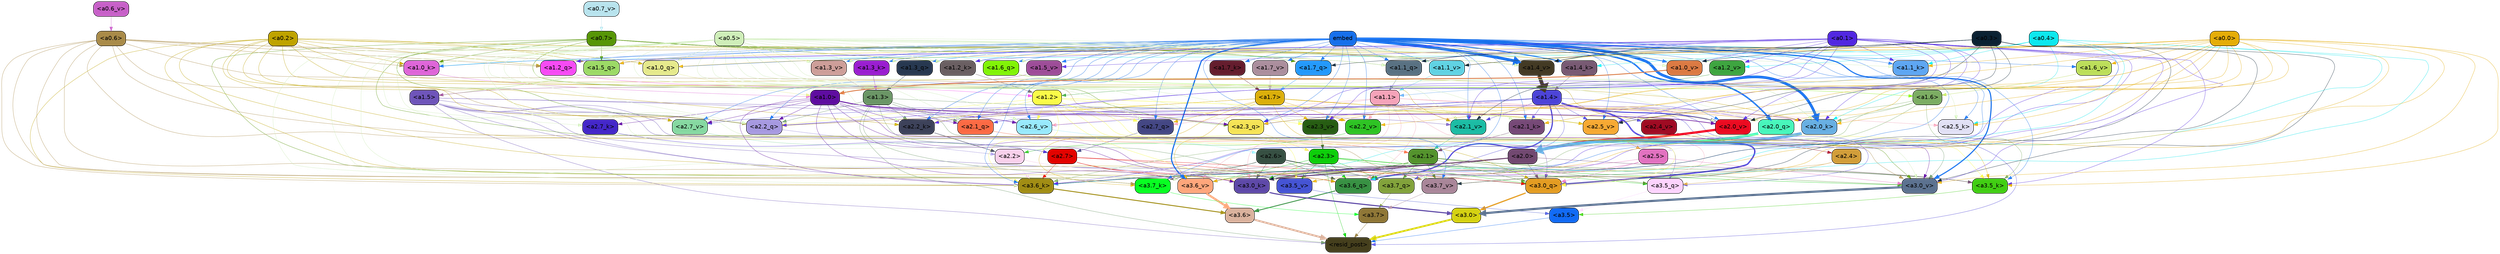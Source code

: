 strict digraph "" {
	graph [bgcolor=transparent,
		layout=dot,
		overlap=false,
		splines=true
	];
	"<a3.7>"	[color=black,
		fillcolor="#8f7737",
		fontname=Helvetica,
		shape=box,
		style="filled, rounded"];
	"<resid_post>"	[color=black,
		fillcolor="#453f1d",
		fontname=Helvetica,
		shape=box,
		style="filled, rounded"];
	"<a3.7>" -> "<resid_post>"	[color="#8f7737",
		penwidth=0.6239100098609924];
	"<a3.6>"	[color=black,
		fillcolor="#dab29d",
		fontname=Helvetica,
		shape=box,
		style="filled, rounded"];
	"<a3.6>" -> "<resid_post>"	[color="#dab29d",
		penwidth=4.569062113761902];
	"<a3.5>"	[color=black,
		fillcolor="#126bf6",
		fontname=Helvetica,
		shape=box,
		style="filled, rounded"];
	"<a3.5>" -> "<resid_post>"	[color="#126bf6",
		penwidth=0.6];
	"<a3.0>"	[color=black,
		fillcolor="#d5d212",
		fontname=Helvetica,
		shape=box,
		style="filled, rounded"];
	"<a3.0>" -> "<resid_post>"	[color="#d5d212",
		penwidth=4.283544182777405];
	"<a2.3>"	[color=black,
		fillcolor="#0ece0b",
		fontname=Helvetica,
		shape=box,
		style="filled, rounded"];
	"<a2.3>" -> "<resid_post>"	[color="#0ece0b",
		penwidth=0.6];
	"<a3.7_q>"	[color=black,
		fillcolor="#82a23b",
		fontname=Helvetica,
		shape=box,
		style="filled, rounded"];
	"<a2.3>" -> "<a3.7_q>"	[color="#0ece0b",
		penwidth=0.6];
	"<a3.6_q>"	[color=black,
		fillcolor="#389143",
		fontname=Helvetica,
		shape=box,
		style="filled, rounded"];
	"<a2.3>" -> "<a3.6_q>"	[color="#0ece0b",
		penwidth=0.6];
	"<a3.5_q>"	[color=black,
		fillcolor="#fcd3fd",
		fontname=Helvetica,
		shape=box,
		style="filled, rounded"];
	"<a2.3>" -> "<a3.5_q>"	[color="#0ece0b",
		penwidth=0.6];
	"<a3.0_q>"	[color=black,
		fillcolor="#e39c22",
		fontname=Helvetica,
		shape=box,
		style="filled, rounded"];
	"<a2.3>" -> "<a3.0_q>"	[color="#0ece0b",
		penwidth=0.6];
	"<a3.0_k>"	[color=black,
		fillcolor="#5e49a8",
		fontname=Helvetica,
		shape=box,
		style="filled, rounded"];
	"<a2.3>" -> "<a3.0_k>"	[color="#0ece0b",
		penwidth=0.6];
	"<a3.6_v>"	[color=black,
		fillcolor="#fea67b",
		fontname=Helvetica,
		shape=box,
		style="filled, rounded"];
	"<a2.3>" -> "<a3.6_v>"	[color="#0ece0b",
		penwidth=0.6];
	"<a3.5_v>"	[color=black,
		fillcolor="#4554d4",
		fontname=Helvetica,
		shape=box,
		style="filled, rounded"];
	"<a2.3>" -> "<a3.5_v>"	[color="#0ece0b",
		penwidth=0.6];
	"<a3.0_v>"	[color=black,
		fillcolor="#5c7290",
		fontname=Helvetica,
		shape=box,
		style="filled, rounded"];
	"<a2.3>" -> "<a3.0_v>"	[color="#0ece0b",
		penwidth=0.6];
	"<a1.5>"	[color=black,
		fillcolor="#6f55ba",
		fontname=Helvetica,
		shape=box,
		style="filled, rounded"];
	"<a1.5>" -> "<resid_post>"	[color="#6f55ba",
		penwidth=0.6];
	"<a1.5>" -> "<a3.6_q>"	[color="#6f55ba",
		penwidth=0.6];
	"<a1.5>" -> "<a3.5_q>"	[color="#6f55ba",
		penwidth=0.6];
	"<a1.5>" -> "<a3.0_q>"	[color="#6f55ba",
		penwidth=0.6];
	"<a3.6_k>"	[color=black,
		fillcolor="#a18d14",
		fontname=Helvetica,
		shape=box,
		style="filled, rounded"];
	"<a1.5>" -> "<a3.6_k>"	[color="#6f55ba",
		penwidth=0.6];
	"<a1.5>" -> "<a3.0_k>"	[color="#6f55ba",
		penwidth=0.6];
	"<a2.2_q>"	[color=black,
		fillcolor="#a699e0",
		fontname=Helvetica,
		shape=box,
		style="filled, rounded"];
	"<a1.5>" -> "<a2.2_q>"	[color="#6f55ba",
		penwidth=0.6];
	"<a2.7_v>"	[color=black,
		fillcolor="#86d8a1",
		fontname=Helvetica,
		shape=box,
		style="filled, rounded"];
	"<a1.5>" -> "<a2.7_v>"	[color="#6f55ba",
		penwidth=0.6];
	"<a2.6_v>"	[color=black,
		fillcolor="#98e9fc",
		fontname=Helvetica,
		shape=box,
		style="filled, rounded"];
	"<a1.5>" -> "<a2.6_v>"	[color="#6f55ba",
		penwidth=0.6];
	"<a2.1_v>"	[color=black,
		fillcolor="#1cbca4",
		fontname=Helvetica,
		shape=box,
		style="filled, rounded"];
	"<a1.5>" -> "<a2.1_v>"	[color="#6f55ba",
		penwidth=0.6];
	"<a1.4>"	[color=black,
		fillcolor="#4d44d8",
		fontname=Helvetica,
		shape=box,
		style="filled, rounded"];
	"<a1.4>" -> "<resid_post>"	[color="#4d44d8",
		penwidth=0.6];
	"<a1.4>" -> "<a3.7_q>"	[color="#4d44d8",
		penwidth=0.6];
	"<a1.4>" -> "<a3.6_q>"	[color="#4d44d8",
		penwidth=2.7536282539367676];
	"<a1.4>" -> "<a3.5_q>"	[color="#4d44d8",
		penwidth=0.6];
	"<a1.4>" -> "<a3.0_q>"	[color="#4d44d8",
		penwidth=3.3369133472442627];
	"<a2.3_q>"	[color=black,
		fillcolor="#f5e356",
		fontname=Helvetica,
		shape=box,
		style="filled, rounded"];
	"<a1.4>" -> "<a2.3_q>"	[color="#4d44d8",
		penwidth=0.6];
	"<a1.4>" -> "<a2.2_q>"	[color="#4d44d8",
		penwidth=0.6];
	"<a2.1_q>"	[color=black,
		fillcolor="#fb6a44",
		fontname=Helvetica,
		shape=box,
		style="filled, rounded"];
	"<a1.4>" -> "<a2.1_q>"	[color="#4d44d8",
		penwidth=0.6];
	"<a2.0_q>"	[color=black,
		fillcolor="#48f6bb",
		fontname=Helvetica,
		shape=box,
		style="filled, rounded"];
	"<a1.4>" -> "<a2.0_q>"	[color="#4d44d8",
		penwidth=0.6];
	"<a2.1_k>"	[color=black,
		fillcolor="#764977",
		fontname=Helvetica,
		shape=box,
		style="filled, rounded"];
	"<a1.4>" -> "<a2.1_k>"	[color="#4d44d8",
		penwidth=0.6];
	"<a1.4>" -> "<a2.7_v>"	[color="#4d44d8",
		penwidth=0.6];
	"<a1.4>" -> "<a2.6_v>"	[color="#4d44d8",
		penwidth=0.6];
	"<a2.5_v>"	[color=black,
		fillcolor="#f6a933",
		fontname=Helvetica,
		shape=box,
		style="filled, rounded"];
	"<a1.4>" -> "<a2.5_v>"	[color="#4d44d8",
		penwidth=0.6];
	"<a2.4_v>"	[color=black,
		fillcolor="#9f0b23",
		fontname=Helvetica,
		shape=box,
		style="filled, rounded"];
	"<a1.4>" -> "<a2.4_v>"	[color="#4d44d8",
		penwidth=0.6];
	"<a1.4>" -> "<a2.1_v>"	[color="#4d44d8",
		penwidth=0.6];
	"<a2.0_v>"	[color=black,
		fillcolor="#eb0b21",
		fontname=Helvetica,
		shape=box,
		style="filled, rounded"];
	"<a1.4>" -> "<a2.0_v>"	[color="#4d44d8",
		penwidth=2.2818827629089355];
	"<a1.3>"	[color=black,
		fillcolor="#6b9666",
		fontname=Helvetica,
		shape=box,
		style="filled, rounded"];
	"<a1.3>" -> "<resid_post>"	[color="#6b9666",
		penwidth=0.6];
	"<a1.3>" -> "<a3.6_v>"	[color="#6b9666",
		penwidth=0.6];
	"<a1.3>" -> "<a3.5_v>"	[color="#6b9666",
		penwidth=0.6];
	"<a1.3>" -> "<a3.0_v>"	[color="#6b9666",
		penwidth=0.6];
	"<a1.3>" -> "<a2.2_q>"	[color="#6b9666",
		penwidth=0.6];
	"<a1.3>" -> "<a2.1_q>"	[color="#6b9666",
		penwidth=0.6];
	"<a2.2_k>"	[color=black,
		fillcolor="#3d425a",
		fontname=Helvetica,
		shape=box,
		style="filled, rounded"];
	"<a1.3>" -> "<a2.2_k>"	[color="#6b9666",
		penwidth=0.6];
	"<a1.3>" -> "<a2.5_v>"	[color="#6b9666",
		penwidth=0.6];
	"<a3.7_q>" -> "<a3.7>"	[color="#82a23b",
		penwidth=0.6];
	"<a3.6_q>" -> "<a3.6>"	[color="#389143",
		penwidth=2.0344843566417694];
	"<a3.5_q>" -> "<a3.5>"	[color="#fcd3fd",
		penwidth=0.6];
	"<a3.0_q>" -> "<a3.0>"	[color="#e39c22",
		penwidth=2.863015294075012];
	"<a3.7_k>"	[color=black,
		fillcolor="#08fe22",
		fontname=Helvetica,
		shape=box,
		style="filled, rounded"];
	"<a3.7_k>" -> "<a3.7>"	[color="#08fe22",
		penwidth=0.6];
	"<a3.6_k>" -> "<a3.6>"	[color="#a18d14",
		penwidth=2.1770318150520325];
	"<a3.5_k>"	[color=black,
		fillcolor="#41ce13",
		fontname=Helvetica,
		shape=box,
		style="filled, rounded"];
	"<a3.5_k>" -> "<a3.5>"	[color="#41ce13",
		penwidth=0.6];
	"<a3.0_k>" -> "<a3.0>"	[color="#5e49a8",
		penwidth=2.6323853135108948];
	"<a3.7_v>"	[color=black,
		fillcolor="#a98699",
		fontname=Helvetica,
		shape=box,
		style="filled, rounded"];
	"<a3.7_v>" -> "<a3.7>"	[color="#a98699",
		penwidth=0.6];
	"<a3.6_v>" -> "<a3.6>"	[color="#fea67b",
		penwidth=4.972373723983765];
	"<a3.5_v>" -> "<a3.5>"	[color="#4554d4",
		penwidth=0.6];
	"<a3.0_v>" -> "<a3.0>"	[color="#5c7290",
		penwidth=5.1638524532318115];
	"<a2.6>"	[color=black,
		fillcolor="#375043",
		fontname=Helvetica,
		shape=box,
		style="filled, rounded"];
	"<a2.6>" -> "<a3.7_q>"	[color="#375043",
		penwidth=0.6];
	"<a2.6>" -> "<a3.6_q>"	[color="#375043",
		penwidth=0.6];
	"<a2.6>" -> "<a3.0_q>"	[color="#375043",
		penwidth=0.6];
	"<a2.6>" -> "<a3.7_k>"	[color="#375043",
		penwidth=0.6];
	"<a2.6>" -> "<a3.6_k>"	[color="#375043",
		penwidth=0.6];
	"<a2.6>" -> "<a3.5_k>"	[color="#375043",
		penwidth=0.6];
	"<a2.6>" -> "<a3.0_k>"	[color="#375043",
		penwidth=0.6];
	"<a2.1>"	[color=black,
		fillcolor="#54932d",
		fontname=Helvetica,
		shape=box,
		style="filled, rounded"];
	"<a2.1>" -> "<a3.7_q>"	[color="#54932d",
		penwidth=0.6];
	"<a2.1>" -> "<a3.6_q>"	[color="#54932d",
		penwidth=0.6];
	"<a2.1>" -> "<a3.5_q>"	[color="#54932d",
		penwidth=0.6];
	"<a2.1>" -> "<a3.0_q>"	[color="#54932d",
		penwidth=0.6];
	"<a2.1>" -> "<a3.7_k>"	[color="#54932d",
		penwidth=0.6];
	"<a2.1>" -> "<a3.6_k>"	[color="#54932d",
		penwidth=0.6];
	"<a2.1>" -> "<a3.5_k>"	[color="#54932d",
		penwidth=0.6];
	"<a2.1>" -> "<a3.0_k>"	[color="#54932d",
		penwidth=0.6];
	"<a2.1>" -> "<a3.7_v>"	[color="#54932d",
		penwidth=0.6];
	"<a2.1>" -> "<a3.6_v>"	[color="#54932d",
		penwidth=0.6];
	"<a2.1>" -> "<a3.0_v>"	[color="#54932d",
		penwidth=0.6];
	"<a2.7>"	[color=black,
		fillcolor="#e30300",
		fontname=Helvetica,
		shape=box,
		style="filled, rounded"];
	"<a2.7>" -> "<a3.6_q>"	[color="#e30300",
		penwidth=0.6];
	"<a2.7>" -> "<a3.0_q>"	[color="#e30300",
		penwidth=0.6];
	"<a2.7>" -> "<a3.6_k>"	[color="#e30300",
		penwidth=0.6];
	"<a2.7>" -> "<a3.0_k>"	[color="#e30300",
		penwidth=0.6];
	"<a2.7>" -> "<a3.6_v>"	[color="#e30300",
		penwidth=0.6];
	"<a2.5>"	[color=black,
		fillcolor="#e272c0",
		fontname=Helvetica,
		shape=box,
		style="filled, rounded"];
	"<a2.5>" -> "<a3.6_q>"	[color="#e272c0",
		penwidth=0.6];
	"<a2.5>" -> "<a3.0_q>"	[color="#e272c0",
		penwidth=0.6];
	"<a2.5>" -> "<a3.0_k>"	[color="#e272c0",
		penwidth=0.6];
	"<a2.5>" -> "<a3.6_v>"	[color="#e272c0",
		penwidth=0.6];
	"<a2.5>" -> "<a3.0_v>"	[color="#e272c0",
		penwidth=0.6];
	"<a2.0>"	[color=black,
		fillcolor="#724971",
		fontname=Helvetica,
		shape=box,
		style="filled, rounded"];
	"<a2.0>" -> "<a3.6_q>"	[color="#724971",
		penwidth=0.6];
	"<a2.0>" -> "<a3.0_q>"	[color="#724971",
		penwidth=0.6];
	"<a2.0>" -> "<a3.7_k>"	[color="#724971",
		penwidth=0.6];
	"<a2.0>" -> "<a3.6_k>"	[color="#724971",
		penwidth=1.7047871947288513];
	"<a2.0>" -> "<a3.5_k>"	[color="#724971",
		penwidth=0.6];
	"<a2.0>" -> "<a3.0_k>"	[color="#724971",
		penwidth=2.239806979894638];
	"<a1.1>"	[color=black,
		fillcolor="#f5a3b9",
		fontname=Helvetica,
		shape=box,
		style="filled, rounded"];
	"<a1.1>" -> "<a3.6_q>"	[color="#f5a3b9",
		penwidth=0.6];
	"<a1.1>" -> "<a3.0_q>"	[color="#f5a3b9",
		penwidth=0.6];
	"<a1.1>" -> "<a3.0_k>"	[color="#f5a3b9",
		penwidth=0.6];
	"<a1.1>" -> "<a3.6_v>"	[color="#f5a3b9",
		penwidth=0.6];
	"<a2.7_q>"	[color=black,
		fillcolor="#444784",
		fontname=Helvetica,
		shape=box,
		style="filled, rounded"];
	"<a1.1>" -> "<a2.7_q>"	[color="#f5a3b9",
		penwidth=0.6];
	"<a2.5_k>"	[color=black,
		fillcolor="#e1e0f5",
		fontname=Helvetica,
		shape=box,
		style="filled, rounded"];
	"<a1.1>" -> "<a2.5_k>"	[color="#f5a3b9",
		penwidth=0.6];
	"<a2.0_k>"	[color=black,
		fillcolor="#68afe2",
		fontname=Helvetica,
		shape=box,
		style="filled, rounded"];
	"<a1.1>" -> "<a2.0_k>"	[color="#f5a3b9",
		penwidth=0.6];
	"<a1.1>" -> "<a2.6_v>"	[color="#f5a3b9",
		penwidth=0.6];
	"<a2.2_v>"	[color=black,
		fillcolor="#2ec324",
		fontname=Helvetica,
		shape=box,
		style="filled, rounded"];
	"<a1.1>" -> "<a2.2_v>"	[color="#f5a3b9",
		penwidth=0.6];
	"<a1.1>" -> "<a2.1_v>"	[color="#f5a3b9",
		penwidth=0.6];
	"<a1.1>" -> "<a2.0_v>"	[color="#f5a3b9",
		penwidth=0.6];
	"<a0.4>"	[color=black,
		fillcolor="#0de8ee",
		fontname=Helvetica,
		shape=box,
		style="filled, rounded"];
	"<a0.4>" -> "<a3.6_q>"	[color="#0de8ee",
		penwidth=0.6];
	"<a0.4>" -> "<a3.0_q>"	[color="#0de8ee",
		penwidth=0.6];
	"<a0.4>" -> "<a3.6_k>"	[color="#0de8ee",
		penwidth=0.6];
	"<a0.4>" -> "<a2.5_k>"	[color="#0de8ee",
		penwidth=0.6];
	"<a0.4>" -> "<a2.0_k>"	[color="#0de8ee",
		penwidth=0.6];
	"<a1.4_k>"	[color=black,
		fillcolor="#785a73",
		fontname=Helvetica,
		shape=box,
		style="filled, rounded"];
	"<a0.4>" -> "<a1.4_k>"	[color="#0de8ee",
		penwidth=0.6];
	"<a1.1_k>"	[color=black,
		fillcolor="#5ea6f2",
		fontname=Helvetica,
		shape=box,
		style="filled, rounded"];
	"<a0.4>" -> "<a1.1_k>"	[color="#0de8ee",
		penwidth=0.6];
	"<a1.0_k>"	[color=black,
		fillcolor="#de65d8",
		fontname=Helvetica,
		shape=box,
		style="filled, rounded"];
	"<a0.4>" -> "<a1.0_k>"	[color="#0de8ee",
		penwidth=0.6];
	"<a1.4_v>"	[color=black,
		fillcolor="#433a24",
		fontname=Helvetica,
		shape=box,
		style="filled, rounded"];
	"<a0.4>" -> "<a1.4_v>"	[color="#0de8ee",
		penwidth=0.6];
	"<a1.2_v>"	[color=black,
		fillcolor="#3ea540",
		fontname=Helvetica,
		shape=box,
		style="filled, rounded"];
	"<a0.4>" -> "<a1.2_v>"	[color="#0de8ee",
		penwidth=0.6];
	"<a0.2>"	[color=black,
		fillcolor="#bfa300",
		fontname=Helvetica,
		shape=box,
		style="filled, rounded"];
	"<a0.2>" -> "<a3.6_q>"	[color="#bfa300",
		penwidth=0.6];
	"<a0.2>" -> "<a3.0_q>"	[color="#bfa300",
		penwidth=0.6];
	"<a0.2>" -> "<a3.6_k>"	[color="#bfa300",
		penwidth=0.6];
	"<a0.2>" -> "<a3.0_k>"	[color="#bfa300",
		penwidth=0.6];
	"<a0.2>" -> "<a2.2_q>"	[color="#bfa300",
		penwidth=0.6];
	"<a0.2>" -> "<a2.2_k>"	[color="#bfa300",
		penwidth=0.6];
	"<a0.2>" -> "<a2.0_k>"	[color="#bfa300",
		penwidth=0.6];
	"<a0.2>" -> "<a2.7_v>"	[color="#bfa300",
		penwidth=0.6];
	"<a0.2>" -> "<a2.1_v>"	[color="#bfa300",
		penwidth=0.6];
	"<a0.2>" -> "<a2.0_v>"	[color="#bfa300",
		penwidth=0.6];
	"<a1.5_q>"	[color=black,
		fillcolor="#9cd966",
		fontname=Helvetica,
		shape=box,
		style="filled, rounded"];
	"<a0.2>" -> "<a1.5_q>"	[color="#bfa300",
		penwidth=0.6];
	"<a1.2_q>"	[color=black,
		fillcolor="#f64bf4",
		fontname=Helvetica,
		shape=box,
		style="filled, rounded"];
	"<a0.2>" -> "<a1.2_q>"	[color="#bfa300",
		penwidth=0.6];
	"<a1.0_q>"	[color=black,
		fillcolor="#e5e98c",
		fontname=Helvetica,
		shape=box,
		style="filled, rounded"];
	"<a0.2>" -> "<a1.0_q>"	[color="#bfa300",
		penwidth=0.6];
	"<a0.2>" -> "<a1.4_k>"	[color="#bfa300",
		penwidth=0.6];
	"<a0.2>" -> "<a1.0_k>"	[color="#bfa300",
		penwidth=0.6];
	"<a0.2>" -> "<a1.4_v>"	[color="#bfa300",
		penwidth=0.6];
	"<a2.4>"	[color=black,
		fillcolor="#d29e3a",
		fontname=Helvetica,
		shape=box,
		style="filled, rounded"];
	"<a2.4>" -> "<a3.5_q>"	[color="#d29e3a",
		penwidth=0.6];
	"<a2.4>" -> "<a3.0_q>"	[color="#d29e3a",
		penwidth=0.6];
	"<a1.2>"	[color=black,
		fillcolor="#fafc48",
		fontname=Helvetica,
		shape=box,
		style="filled, rounded"];
	"<a1.2>" -> "<a3.0_q>"	[color="#fafc48",
		penwidth=0.6];
	"<a1.2>" -> "<a3.6_k>"	[color="#fafc48",
		penwidth=0.6];
	"<a1.2>" -> "<a3.5_k>"	[color="#fafc48",
		penwidth=0.6];
	"<a1.2>" -> "<a3.0_k>"	[color="#fafc48",
		penwidth=0.6];
	"<a1.2>" -> "<a3.5_v>"	[color="#fafc48",
		penwidth=0.6];
	"<a1.2>" -> "<a2.7_q>"	[color="#fafc48",
		penwidth=0.6];
	"<a1.2>" -> "<a2.2_q>"	[color="#fafc48",
		penwidth=0.6];
	"<a1.2>" -> "<a2.2_k>"	[color="#fafc48",
		penwidth=0.6];
	"<a1.2>" -> "<a2.6_v>"	[color="#fafc48",
		penwidth=0.6];
	"<a1.2>" -> "<a2.5_v>"	[color="#fafc48",
		penwidth=0.6];
	"<a2.3_v>"	[color=black,
		fillcolor="#275d13",
		fontname=Helvetica,
		shape=box,
		style="filled, rounded"];
	"<a1.2>" -> "<a2.3_v>"	[color="#fafc48",
		penwidth=0.6];
	"<a1.2>" -> "<a2.0_v>"	[color="#fafc48",
		penwidth=0.6];
	"<a1.7>"	[color=black,
		fillcolor="#dbaf0b",
		fontname=Helvetica,
		shape=box,
		style="filled, rounded"];
	"<a1.7>" -> "<a3.7_k>"	[color="#dbaf0b",
		penwidth=0.6];
	"<a1.7>" -> "<a3.5_k>"	[color="#dbaf0b",
		penwidth=0.6];
	"<a1.7>" -> "<a3.6_v>"	[color="#dbaf0b",
		penwidth=0.6];
	"<a1.7>" -> "<a2.7_q>"	[color="#dbaf0b",
		penwidth=0.6];
	"<a1.7>" -> "<a2.2_q>"	[color="#dbaf0b",
		penwidth=0.6];
	"<a1.7>" -> "<a2.0_q>"	[color="#dbaf0b",
		penwidth=0.6];
	"<a1.7>" -> "<a2.2_k>"	[color="#dbaf0b",
		penwidth=0.6];
	"<a1.7>" -> "<a2.0_k>"	[color="#dbaf0b",
		penwidth=0.6];
	"<a1.7>" -> "<a2.5_v>"	[color="#dbaf0b",
		penwidth=0.6];
	"<a1.7>" -> "<a2.3_v>"	[color="#dbaf0b",
		penwidth=0.6];
	"<a1.7>" -> "<a2.2_v>"	[color="#dbaf0b",
		penwidth=0.6];
	"<a0.7>"	[color=black,
		fillcolor="#579607",
		fontname=Helvetica,
		shape=box,
		style="filled, rounded"];
	"<a0.7>" -> "<a3.7_k>"	[color="#579607",
		penwidth=0.6];
	"<a0.7>" -> "<a3.0_v>"	[color="#579607",
		penwidth=0.6];
	"<a0.7>" -> "<a2.3_q>"	[color="#579607",
		penwidth=0.6];
	"<a0.7>" -> "<a2.2_q>"	[color="#579607",
		penwidth=0.6];
	"<a1.7_q>"	[color=black,
		fillcolor="#2499fb",
		fontname=Helvetica,
		shape=box,
		style="filled, rounded"];
	"<a0.7>" -> "<a1.7_q>"	[color="#579607",
		penwidth=0.6];
	"<a0.7>" -> "<a1.5_q>"	[color="#579607",
		penwidth=0.6];
	"<a1.1_q>"	[color=black,
		fillcolor="#597182",
		fontname=Helvetica,
		shape=box,
		style="filled, rounded"];
	"<a0.7>" -> "<a1.1_q>"	[color="#579607",
		penwidth=0.6];
	"<a1.2_k>"	[color=black,
		fillcolor="#6a5f62",
		fontname=Helvetica,
		shape=box,
		style="filled, rounded"];
	"<a0.7>" -> "<a1.2_k>"	[color="#579607",
		penwidth=0.6];
	"<a0.7>" -> "<a1.0_k>"	[color="#579607",
		penwidth=0.6];
	"<a0.7>" -> "<a1.4_v>"	[color="#579607",
		penwidth=0.6];
	"<a1.1_v>"	[color=black,
		fillcolor="#60d2e3",
		fontname=Helvetica,
		shape=box,
		style="filled, rounded"];
	"<a0.7>" -> "<a1.1_v>"	[color="#579607",
		penwidth=0.6];
	"<a0.6>"	[color=black,
		fillcolor="#a98b49",
		fontname=Helvetica,
		shape=box,
		style="filled, rounded"];
	"<a0.6>" -> "<a3.7_k>"	[color="#a98b49",
		penwidth=0.6];
	"<a0.6>" -> "<a3.6_k>"	[color="#a98b49",
		penwidth=0.6];
	"<a0.6>" -> "<a3.0_k>"	[color="#a98b49",
		penwidth=0.6];
	"<a0.6>" -> "<a3.7_v>"	[color="#a98b49",
		penwidth=0.6];
	"<a0.6>" -> "<a3.6_v>"	[color="#a98b49",
		penwidth=0.6];
	"<a0.6>" -> "<a3.0_v>"	[color="#a98b49",
		penwidth=0.6];
	"<a0.6>" -> "<a2.3_q>"	[color="#a98b49",
		penwidth=0.6];
	"<a0.6>" -> "<a2.2_q>"	[color="#a98b49",
		penwidth=0.6];
	"<a0.6>" -> "<a1.5_q>"	[color="#a98b49",
		penwidth=0.6];
	"<a0.6>" -> "<a1.2_q>"	[color="#a98b49",
		penwidth=0.6];
	"<a0.6>" -> "<a1.0_k>"	[color="#a98b49",
		penwidth=0.6];
	"<a0.6>" -> "<a1.4_v>"	[color="#a98b49",
		penwidth=0.6];
	embed	[color=black,
		fillcolor="#1770eb",
		fontname=Helvetica,
		shape=box,
		style="filled, rounded"];
	embed -> "<a3.7_k>"	[color="#1770eb",
		penwidth=0.6];
	embed -> "<a3.6_k>"	[color="#1770eb",
		penwidth=0.6];
	embed -> "<a3.5_k>"	[color="#1770eb",
		penwidth=0.6];
	embed -> "<a3.0_k>"	[color="#1770eb",
		penwidth=0.6];
	embed -> "<a3.7_v>"	[color="#1770eb",
		penwidth=0.6];
	embed -> "<a3.6_v>"	[color="#1770eb",
		penwidth=2.7369276881217957];
	embed -> "<a3.5_v>"	[color="#1770eb",
		penwidth=0.6];
	embed -> "<a3.0_v>"	[color="#1770eb",
		penwidth=2.5778204202651978];
	embed -> "<a2.7_q>"	[color="#1770eb",
		penwidth=0.6];
	embed -> "<a2.3_q>"	[color="#1770eb",
		penwidth=0.6];
	embed -> "<a2.2_q>"	[color="#1770eb",
		penwidth=0.6];
	embed -> "<a2.1_q>"	[color="#1770eb",
		penwidth=0.6];
	embed -> "<a2.0_q>"	[color="#1770eb",
		penwidth=3.459219217300415];
	embed -> "<a2.5_k>"	[color="#1770eb",
		penwidth=0.6];
	embed -> "<a2.2_k>"	[color="#1770eb",
		penwidth=0.6363201141357422];
	embed -> "<a2.1_k>"	[color="#1770eb",
		penwidth=0.6];
	embed -> "<a2.0_k>"	[color="#1770eb",
		penwidth=6.407642982900143];
	embed -> "<a2.7_v>"	[color="#1770eb",
		penwidth=0.6];
	embed -> "<a2.6_v>"	[color="#1770eb",
		penwidth=0.6];
	embed -> "<a2.5_v>"	[color="#1770eb",
		penwidth=0.6];
	embed -> "<a2.3_v>"	[color="#1770eb",
		penwidth=0.6];
	embed -> "<a2.2_v>"	[color="#1770eb",
		penwidth=0.6175012588500977];
	embed -> "<a2.1_v>"	[color="#1770eb",
		penwidth=0.6];
	embed -> "<a2.0_v>"	[color="#1770eb",
		penwidth=0.6];
	embed -> "<a1.7_q>"	[color="#1770eb",
		penwidth=0.6];
	"<a1.6_q>"	[color=black,
		fillcolor="#81f307",
		fontname=Helvetica,
		shape=box,
		style="filled, rounded"];
	embed -> "<a1.6_q>"	[color="#1770eb",
		penwidth=0.6];
	embed -> "<a1.5_q>"	[color="#1770eb",
		penwidth=0.6186923980712891];
	"<a1.3_q>"	[color=black,
		fillcolor="#273850",
		fontname=Helvetica,
		shape=box,
		style="filled, rounded"];
	embed -> "<a1.3_q>"	[color="#1770eb",
		penwidth=0.6];
	embed -> "<a1.2_q>"	[color="#1770eb",
		penwidth=0.6];
	embed -> "<a1.1_q>"	[color="#1770eb",
		penwidth=0.6];
	embed -> "<a1.0_q>"	[color="#1770eb",
		penwidth=0.6];
	"<a1.7_k>"	[color=black,
		fillcolor="#651d2e",
		fontname=Helvetica,
		shape=box,
		style="filled, rounded"];
	embed -> "<a1.7_k>"	[color="#1770eb",
		penwidth=0.6];
	embed -> "<a1.4_k>"	[color="#1770eb",
		penwidth=2.1454997062683105];
	"<a1.3_k>"	[color=black,
		fillcolor="#9a1ed0",
		fontname=Helvetica,
		shape=box,
		style="filled, rounded"];
	embed -> "<a1.3_k>"	[color="#1770eb",
		penwidth=0.6];
	embed -> "<a1.2_k>"	[color="#1770eb",
		penwidth=0.6];
	embed -> "<a1.1_k>"	[color="#1770eb",
		penwidth=0.6];
	embed -> "<a1.0_k>"	[color="#1770eb",
		penwidth=0.6];
	"<a1.7_v>"	[color=black,
		fillcolor="#ab8e9d",
		fontname=Helvetica,
		shape=box,
		style="filled, rounded"];
	embed -> "<a1.7_v>"	[color="#1770eb",
		penwidth=0.6];
	"<a1.6_v>"	[color=black,
		fillcolor="#bcde5a",
		fontname=Helvetica,
		shape=box,
		style="filled, rounded"];
	embed -> "<a1.6_v>"	[color="#1770eb",
		penwidth=0.6];
	"<a1.5_v>"	[color=black,
		fillcolor="#9d4d98",
		fontname=Helvetica,
		shape=box,
		style="filled, rounded"];
	embed -> "<a1.5_v>"	[color="#1770eb",
		penwidth=0.6];
	embed -> "<a1.4_v>"	[color="#1770eb",
		penwidth=6.860090345144272];
	"<a1.3_v>"	[color=black,
		fillcolor="#cd9e99",
		fontname=Helvetica,
		shape=box,
		style="filled, rounded"];
	embed -> "<a1.3_v>"	[color="#1770eb",
		penwidth=0.6];
	embed -> "<a1.2_v>"	[color="#1770eb",
		penwidth=0.6];
	embed -> "<a1.1_v>"	[color="#1770eb",
		penwidth=0.6];
	"<a1.0_v>"	[color=black,
		fillcolor="#db7a43",
		fontname=Helvetica,
		shape=box,
		style="filled, rounded"];
	embed -> "<a1.0_v>"	[color="#1770eb",
		penwidth=1.2940821647644043];
	"<a2.2>"	[color=black,
		fillcolor="#f9d1ec",
		fontname=Helvetica,
		shape=box,
		style="filled, rounded"];
	"<a2.2>" -> "<a3.6_k>"	[color="#f9d1ec",
		penwidth=0.6];
	"<a2.2>" -> "<a3.0_k>"	[color="#f9d1ec",
		penwidth=0.6];
	"<a2.2>" -> "<a3.6_v>"	[color="#f9d1ec",
		penwidth=0.6];
	"<a1.6>"	[color=black,
		fillcolor="#7cad63",
		fontname=Helvetica,
		shape=box,
		style="filled, rounded"];
	"<a1.6>" -> "<a3.6_k>"	[color="#7cad63",
		penwidth=0.6];
	"<a1.6>" -> "<a3.5_k>"	[color="#7cad63",
		penwidth=0.6];
	"<a1.6>" -> "<a3.6_v>"	[color="#7cad63",
		penwidth=0.6];
	"<a1.6>" -> "<a2.0_k>"	[color="#7cad63",
		penwidth=0.6];
	"<a1.6>" -> "<a2.0_v>"	[color="#7cad63",
		penwidth=0.6];
	"<a1.0>"	[color=black,
		fillcolor="#5f0da0",
		fontname=Helvetica,
		shape=box,
		style="filled, rounded"];
	"<a1.0>" -> "<a3.6_k>"	[color="#5f0da0",
		penwidth=0.6];
	"<a1.0>" -> "<a3.0_k>"	[color="#5f0da0",
		penwidth=0.6];
	"<a1.0>" -> "<a3.6_v>"	[color="#5f0da0",
		penwidth=0.6];
	"<a1.0>" -> "<a3.5_v>"	[color="#5f0da0",
		penwidth=0.6];
	"<a1.0>" -> "<a3.0_v>"	[color="#5f0da0",
		penwidth=0.6];
	"<a1.0>" -> "<a2.3_q>"	[color="#5f0da0",
		penwidth=0.6];
	"<a1.0>" -> "<a2.2_q>"	[color="#5f0da0",
		penwidth=0.6];
	"<a1.0>" -> "<a2.1_q>"	[color="#5f0da0",
		penwidth=0.6];
	"<a2.7_k>"	[color=black,
		fillcolor="#4427c9",
		fontname=Helvetica,
		shape=box,
		style="filled, rounded"];
	"<a1.0>" -> "<a2.7_k>"	[color="#5f0da0",
		penwidth=0.6];
	"<a1.0>" -> "<a2.2_k>"	[color="#5f0da0",
		penwidth=0.6];
	"<a1.0>" -> "<a2.0_k>"	[color="#5f0da0",
		penwidth=0.6];
	"<a1.0>" -> "<a2.7_v>"	[color="#5f0da0",
		penwidth=0.6];
	"<a1.0>" -> "<a2.6_v>"	[color="#5f0da0",
		penwidth=0.6];
	"<a1.0>" -> "<a2.0_v>"	[color="#5f0da0",
		penwidth=1.2978954315185547];
	"<a0.5>"	[color=black,
		fillcolor="#cfeeb9",
		fontname=Helvetica,
		shape=box,
		style="filled, rounded"];
	"<a0.5>" -> "<a3.6_k>"	[color="#cfeeb9",
		penwidth=0.6];
	"<a0.5>" -> "<a3.7_v>"	[color="#cfeeb9",
		penwidth=0.6];
	"<a0.5>" -> "<a3.6_v>"	[color="#cfeeb9",
		penwidth=0.6];
	"<a0.5>" -> "<a3.5_v>"	[color="#cfeeb9",
		penwidth=0.6];
	"<a0.5>" -> "<a3.0_v>"	[color="#cfeeb9",
		penwidth=0.6];
	"<a0.5>" -> "<a2.7_q>"	[color="#cfeeb9",
		penwidth=0.6];
	"<a0.5>" -> "<a2.3_q>"	[color="#cfeeb9",
		penwidth=0.6];
	"<a0.5>" -> "<a2.2_q>"	[color="#cfeeb9",
		penwidth=0.6];
	"<a0.5>" -> "<a2.1_q>"	[color="#cfeeb9",
		penwidth=0.6];
	"<a0.5>" -> "<a2.0_q>"	[color="#cfeeb9",
		penwidth=0.6];
	"<a0.5>" -> "<a2.7_k>"	[color="#cfeeb9",
		penwidth=0.6];
	"<a0.5>" -> "<a2.5_k>"	[color="#cfeeb9",
		penwidth=0.6];
	"<a0.5>" -> "<a2.2_k>"	[color="#cfeeb9",
		penwidth=0.6];
	"<a0.5>" -> "<a2.1_k>"	[color="#cfeeb9",
		penwidth=0.6];
	"<a0.5>" -> "<a2.0_k>"	[color="#cfeeb9",
		penwidth=0.7721366882324219];
	"<a0.5>" -> "<a2.6_v>"	[color="#cfeeb9",
		penwidth=0.6];
	"<a0.5>" -> "<a2.3_v>"	[color="#cfeeb9",
		penwidth=0.6];
	"<a0.5>" -> "<a2.1_v>"	[color="#cfeeb9",
		penwidth=0.6];
	"<a0.5>" -> "<a2.0_v>"	[color="#cfeeb9",
		penwidth=0.6];
	"<a0.5>" -> "<a1.6_q>"	[color="#cfeeb9",
		penwidth=0.6];
	"<a0.5>" -> "<a1.3_q>"	[color="#cfeeb9",
		penwidth=0.6];
	"<a0.5>" -> "<a1.2_q>"	[color="#cfeeb9",
		penwidth=0.6];
	"<a0.5>" -> "<a1.1_q>"	[color="#cfeeb9",
		penwidth=0.6];
	"<a0.5>" -> "<a1.0_q>"	[color="#cfeeb9",
		penwidth=0.6];
	"<a0.5>" -> "<a1.3_k>"	[color="#cfeeb9",
		penwidth=0.6];
	"<a0.5>" -> "<a1.2_k>"	[color="#cfeeb9",
		penwidth=0.6];
	"<a0.5>" -> "<a1.1_k>"	[color="#cfeeb9",
		penwidth=0.6];
	"<a0.5>" -> "<a1.0_k>"	[color="#cfeeb9",
		penwidth=0.6];
	"<a0.5>" -> "<a1.5_v>"	[color="#cfeeb9",
		penwidth=0.6];
	"<a0.5>" -> "<a1.4_v>"	[color="#cfeeb9",
		penwidth=1.0206317901611328];
	"<a0.5>" -> "<a1.3_v>"	[color="#cfeeb9",
		penwidth=0.6];
	"<a0.5>" -> "<a1.2_v>"	[color="#cfeeb9",
		penwidth=0.6];
	"<a0.5>" -> "<a1.1_v>"	[color="#cfeeb9",
		penwidth=0.6];
	"<a0.5>" -> "<a1.0_v>"	[color="#cfeeb9",
		penwidth=0.6];
	"<a0.1>"	[color=black,
		fillcolor="#5228e1",
		fontname=Helvetica,
		shape=box,
		style="filled, rounded"];
	"<a0.1>" -> "<a3.6_k>"	[color="#5228e1",
		penwidth=0.6];
	"<a0.1>" -> "<a3.5_k>"	[color="#5228e1",
		penwidth=0.6];
	"<a0.1>" -> "<a3.0_k>"	[color="#5228e1",
		penwidth=0.6];
	"<a0.1>" -> "<a3.6_v>"	[color="#5228e1",
		penwidth=0.6];
	"<a0.1>" -> "<a3.0_v>"	[color="#5228e1",
		penwidth=0.6];
	"<a0.1>" -> "<a2.3_q>"	[color="#5228e1",
		penwidth=0.6];
	"<a0.1>" -> "<a2.2_q>"	[color="#5228e1",
		penwidth=0.6];
	"<a0.1>" -> "<a2.2_k>"	[color="#5228e1",
		penwidth=0.6];
	"<a0.1>" -> "<a2.0_k>"	[color="#5228e1",
		penwidth=0.6];
	"<a0.1>" -> "<a2.5_v>"	[color="#5228e1",
		penwidth=0.6];
	"<a0.1>" -> "<a2.3_v>"	[color="#5228e1",
		penwidth=0.6];
	"<a0.1>" -> "<a2.1_v>"	[color="#5228e1",
		penwidth=0.6];
	"<a0.1>" -> "<a2.0_v>"	[color="#5228e1",
		penwidth=0.6];
	"<a0.1>" -> "<a1.5_q>"	[color="#5228e1",
		penwidth=0.6];
	"<a0.1>" -> "<a1.2_q>"	[color="#5228e1",
		penwidth=0.6];
	"<a0.1>" -> "<a1.1_q>"	[color="#5228e1",
		penwidth=0.6];
	"<a0.1>" -> "<a1.2_k>"	[color="#5228e1",
		penwidth=0.6];
	"<a0.1>" -> "<a1.1_k>"	[color="#5228e1",
		penwidth=0.6];
	"<a0.1>" -> "<a1.5_v>"	[color="#5228e1",
		penwidth=0.6];
	"<a0.1>" -> "<a1.4_v>"	[color="#5228e1",
		penwidth=0.6];
	"<a0.1>" -> "<a1.2_v>"	[color="#5228e1",
		penwidth=0.6];
	"<a0.1>" -> "<a1.0_v>"	[color="#5228e1",
		penwidth=0.6];
	"<a0.0>"	[color=black,
		fillcolor="#e5ad08",
		fontname=Helvetica,
		shape=box,
		style="filled, rounded"];
	"<a0.0>" -> "<a3.5_k>"	[color="#e5ad08",
		penwidth=0.6];
	"<a0.0>" -> "<a3.7_v>"	[color="#e5ad08",
		penwidth=0.6];
	"<a0.0>" -> "<a3.6_v>"	[color="#e5ad08",
		penwidth=0.6];
	"<a0.0>" -> "<a3.5_v>"	[color="#e5ad08",
		penwidth=0.6];
	"<a0.0>" -> "<a3.0_v>"	[color="#e5ad08",
		penwidth=0.6];
	"<a0.0>" -> "<a2.3_q>"	[color="#e5ad08",
		penwidth=0.6];
	"<a0.0>" -> "<a2.0_q>"	[color="#e5ad08",
		penwidth=0.6];
	"<a0.0>" -> "<a2.5_k>"	[color="#e5ad08",
		penwidth=0.6];
	"<a0.0>" -> "<a2.1_k>"	[color="#e5ad08",
		penwidth=0.6];
	"<a0.0>" -> "<a2.0_k>"	[color="#e5ad08",
		penwidth=0.6];
	"<a0.0>" -> "<a2.5_v>"	[color="#e5ad08",
		penwidth=0.6];
	"<a0.0>" -> "<a2.3_v>"	[color="#e5ad08",
		penwidth=0.6];
	"<a0.0>" -> "<a2.2_v>"	[color="#e5ad08",
		penwidth=0.6];
	"<a0.0>" -> "<a2.0_v>"	[color="#e5ad08",
		penwidth=0.6];
	"<a0.0>" -> "<a1.5_q>"	[color="#e5ad08",
		penwidth=0.6];
	"<a0.0>" -> "<a1.0_q>"	[color="#e5ad08",
		penwidth=0.6];
	"<a0.0>" -> "<a1.1_k>"	[color="#e5ad08",
		penwidth=0.6];
	"<a0.0>" -> "<a1.6_v>"	[color="#e5ad08",
		penwidth=0.6];
	"<a0.0>" -> "<a1.4_v>"	[color="#e5ad08",
		penwidth=0.6];
	"<a0.0>" -> "<a1.1_v>"	[color="#e5ad08",
		penwidth=0.6];
	"<a0.3>"	[color=black,
		fillcolor="#0b2233",
		fontname=Helvetica,
		shape=box,
		style="filled, rounded"];
	"<a0.3>" -> "<a3.0_k>"	[color="#0b2233",
		penwidth=0.6];
	"<a0.3>" -> "<a3.7_v>"	[color="#0b2233",
		penwidth=0.6];
	"<a0.3>" -> "<a3.0_v>"	[color="#0b2233",
		penwidth=0.6];
	"<a0.3>" -> "<a2.5_v>"	[color="#0b2233",
		penwidth=0.6];
	"<a0.3>" -> "<a2.1_v>"	[color="#0b2233",
		penwidth=0.6];
	"<a0.3>" -> "<a2.0_v>"	[color="#0b2233",
		penwidth=0.6];
	"<a0.3>" -> "<a1.7_q>"	[color="#0b2233",
		penwidth=0.6];
	"<a0.3>" -> "<a1.1_q>"	[color="#0b2233",
		penwidth=0.6];
	"<a0.3>" -> "<a1.4_v>"	[color="#0b2233",
		penwidth=0.6];
	"<a0.3>" -> "<a1.1_v>"	[color="#0b2233",
		penwidth=0.6];
	"<a0.3>" -> "<a1.0_v>"	[color="#0b2233",
		penwidth=0.6];
	"<a2.7_q>" -> "<a2.7>"	[color="#444784",
		penwidth=0.6];
	"<a2.3_q>" -> "<a2.3>"	[color="#f5e356",
		penwidth=0.6];
	"<a2.2_q>" -> "<a2.2>"	[color="#a699e0",
		penwidth=0.7441773414611816];
	"<a2.1_q>" -> "<a2.1>"	[color="#fb6a44",
		penwidth=0.6];
	"<a2.0_q>" -> "<a2.0>"	[color="#48f6bb",
		penwidth=6.422367453575134];
	"<a2.7_k>" -> "<a2.7>"	[color="#4427c9",
		penwidth=0.6];
	"<a2.5_k>" -> "<a2.5>"	[color="#e1e0f5",
		penwidth=0.6];
	"<a2.2_k>" -> "<a2.2>"	[color="#3d425a",
		penwidth=0.8810110092163086];
	"<a2.1_k>" -> "<a2.1>"	[color="#764977",
		penwidth=0.6];
	"<a2.0_k>" -> "<a2.0>"	[color="#68afe2",
		penwidth=7.398894429206848];
	"<a2.7_v>" -> "<a2.7>"	[color="#86d8a1",
		penwidth=0.6];
	"<a2.6_v>" -> "<a2.6>"	[color="#98e9fc",
		penwidth=0.6];
	"<a2.5_v>" -> "<a2.5>"	[color="#f6a933",
		penwidth=0.6];
	"<a2.4_v>" -> "<a2.4>"	[color="#9f0b23",
		penwidth=0.6];
	"<a2.3_v>" -> "<a2.3>"	[color="#275d13",
		penwidth=0.6];
	"<a2.2_v>" -> "<a2.2>"	[color="#2ec324",
		penwidth=0.6];
	"<a2.1_v>" -> "<a2.1>"	[color="#1cbca4",
		penwidth=0.6];
	"<a2.0_v>" -> "<a2.0>"	[color="#eb0b21",
		penwidth=5.395828627049923];
	"<a1.7_q>" -> "<a1.7>"	[color="#2499fb",
		penwidth=0.6];
	"<a1.6_q>" -> "<a1.6>"	[color="#81f307",
		penwidth=0.6];
	"<a1.5_q>" -> "<a1.5>"	[color="#9cd966",
		penwidth=0.6];
	"<a1.3_q>" -> "<a1.3>"	[color="#273850",
		penwidth=0.6];
	"<a1.2_q>" -> "<a1.2>"	[color="#f64bf4",
		penwidth=0.6];
	"<a1.1_q>" -> "<a1.1>"	[color="#597182",
		penwidth=0.6];
	"<a1.0_q>" -> "<a1.0>"	[color="#e5e98c",
		penwidth=0.6];
	"<a1.7_k>" -> "<a1.7>"	[color="#651d2e",
		penwidth=0.6];
	"<a1.4_k>" -> "<a1.4>"	[color="#785a73",
		penwidth=0.6];
	"<a1.3_k>" -> "<a1.3>"	[color="#9a1ed0",
		penwidth=0.6];
	"<a1.2_k>" -> "<a1.2>"	[color="#6a5f62",
		penwidth=0.6];
	"<a1.1_k>" -> "<a1.1>"	[color="#5ea6f2",
		penwidth=0.6];
	"<a1.0_k>" -> "<a1.0>"	[color="#de65d8",
		penwidth=0.6];
	"<a1.7_v>" -> "<a1.7>"	[color="#ab8e9d",
		penwidth=0.6];
	"<a1.6_v>" -> "<a1.6>"	[color="#bcde5a",
		penwidth=0.6];
	"<a1.5_v>" -> "<a1.5>"	[color="#9d4d98",
		penwidth=0.6];
	"<a1.4_v>" -> "<a1.4>"	[color="#433a24",
		penwidth=8.774570226669312];
	"<a1.3_v>" -> "<a1.3>"	[color="#cd9e99",
		penwidth=0.6];
	"<a1.2_v>" -> "<a1.2>"	[color="#3ea540",
		penwidth=0.6];
	"<a1.1_v>" -> "<a1.1>"	[color="#60d2e3",
		penwidth=0.6];
	"<a1.0_v>" -> "<a1.0>"	[color="#db7a43",
		penwidth=2.0497570037841797];
	"<a0.7_v>"	[color=black,
		fillcolor="#b8e3ed",
		fontname=Helvetica,
		shape=box,
		style="filled, rounded"];
	"<a0.7_v>" -> "<a0.7>"	[color="#b8e3ed",
		penwidth=0.6];
	"<a0.6_v>"	[color=black,
		fillcolor="#c760c8",
		fontname=Helvetica,
		shape=box,
		style="filled, rounded"];
	"<a0.6_v>" -> "<a0.6>"	[color="#c760c8",
		penwidth=0.6];
}
